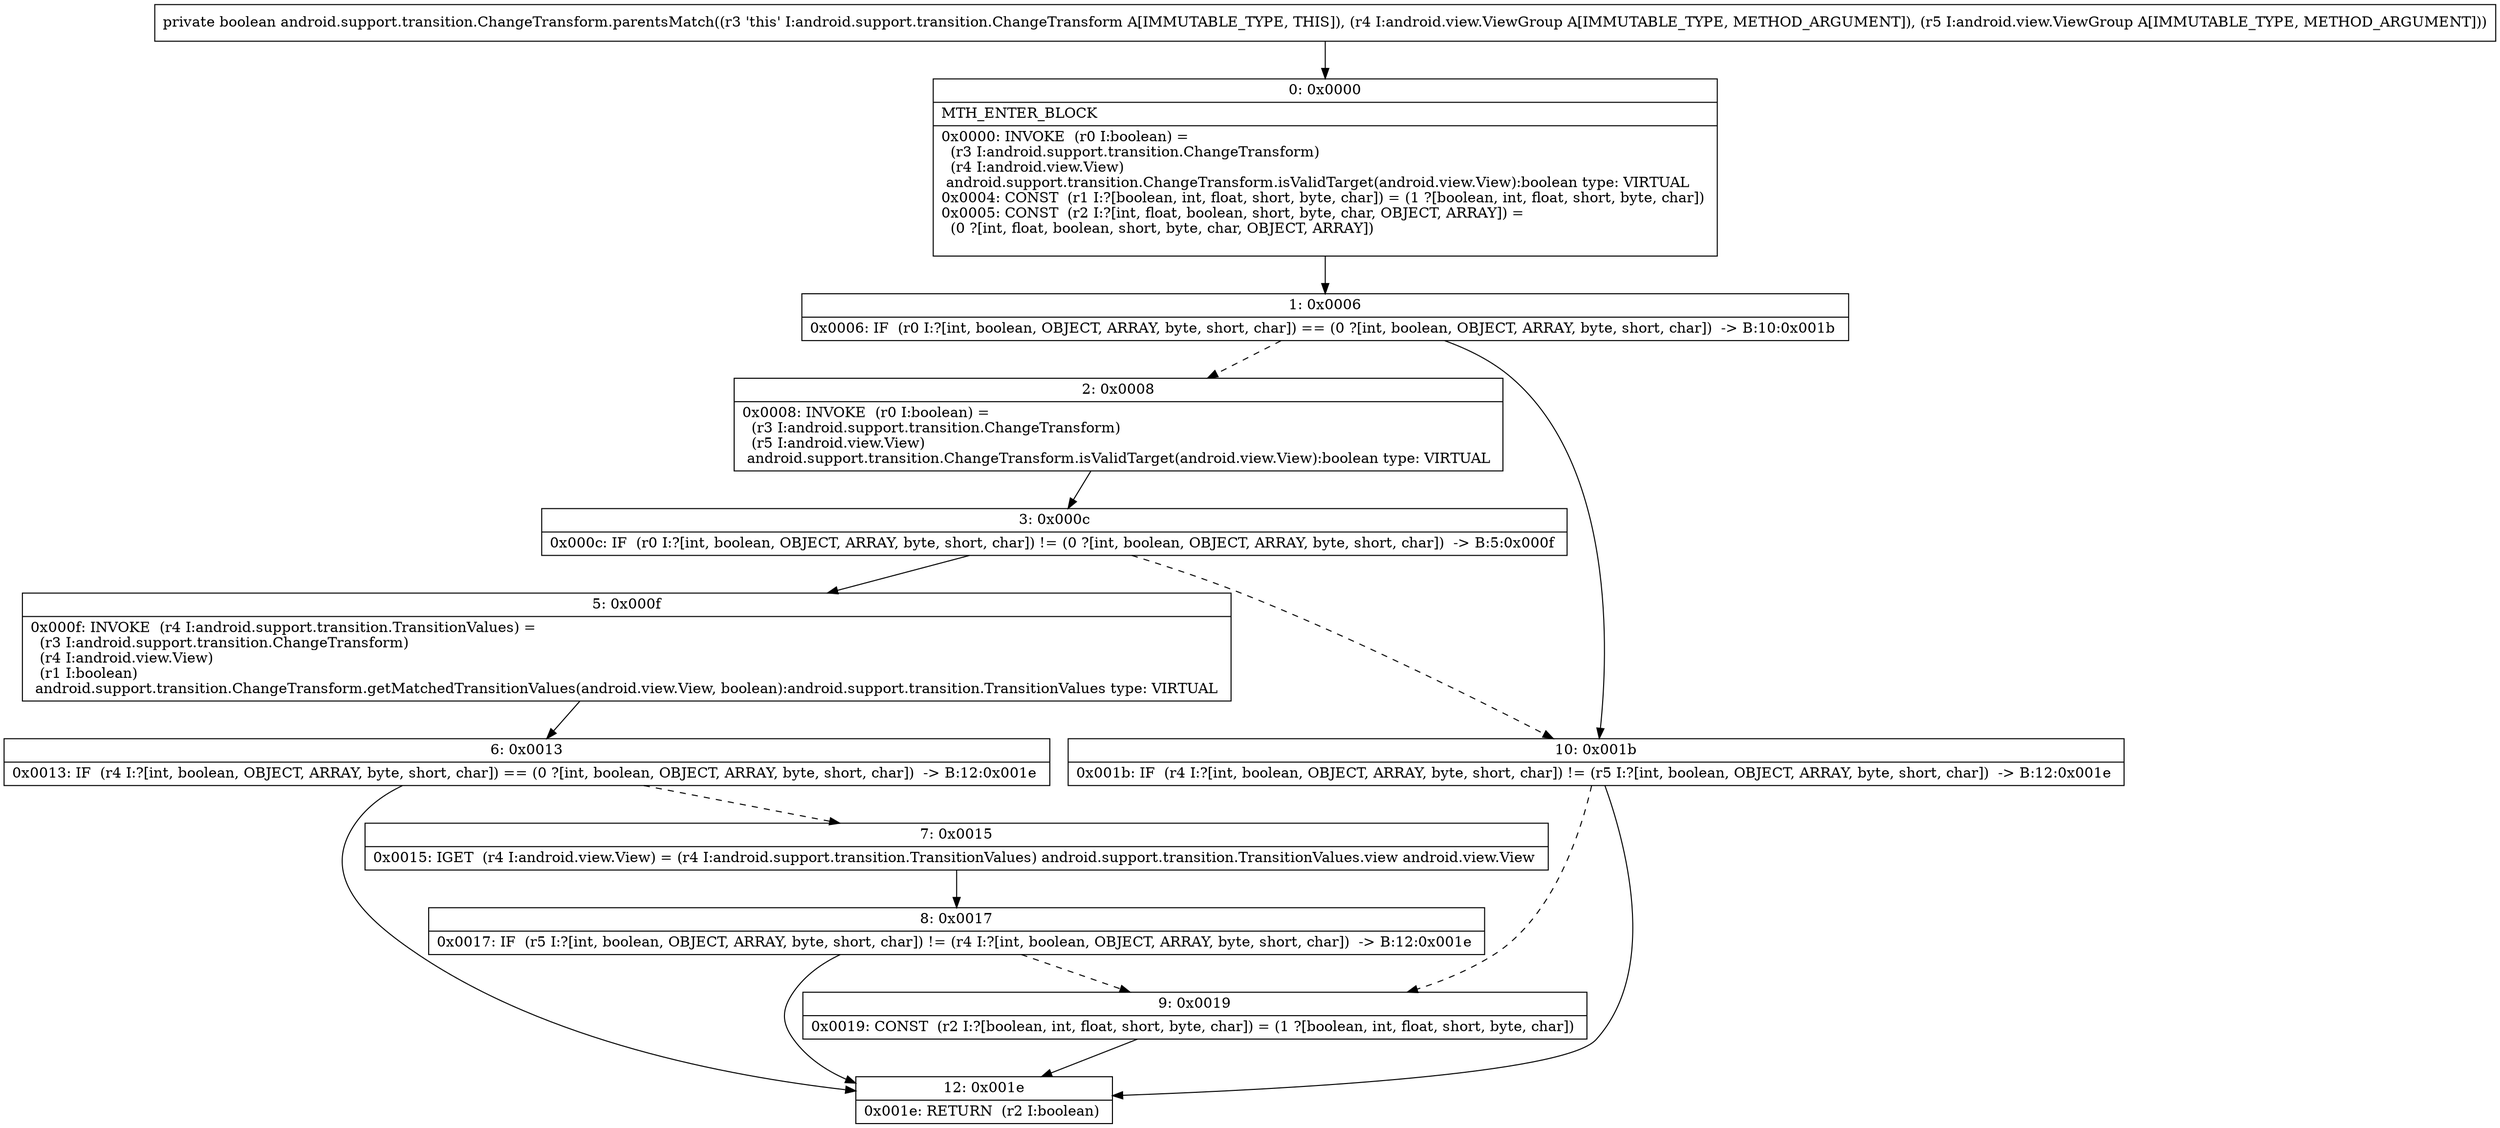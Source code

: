 digraph "CFG forandroid.support.transition.ChangeTransform.parentsMatch(Landroid\/view\/ViewGroup;Landroid\/view\/ViewGroup;)Z" {
Node_0 [shape=record,label="{0\:\ 0x0000|MTH_ENTER_BLOCK\l|0x0000: INVOKE  (r0 I:boolean) = \l  (r3 I:android.support.transition.ChangeTransform)\l  (r4 I:android.view.View)\l android.support.transition.ChangeTransform.isValidTarget(android.view.View):boolean type: VIRTUAL \l0x0004: CONST  (r1 I:?[boolean, int, float, short, byte, char]) = (1 ?[boolean, int, float, short, byte, char]) \l0x0005: CONST  (r2 I:?[int, float, boolean, short, byte, char, OBJECT, ARRAY]) = \l  (0 ?[int, float, boolean, short, byte, char, OBJECT, ARRAY])\l \l}"];
Node_1 [shape=record,label="{1\:\ 0x0006|0x0006: IF  (r0 I:?[int, boolean, OBJECT, ARRAY, byte, short, char]) == (0 ?[int, boolean, OBJECT, ARRAY, byte, short, char])  \-\> B:10:0x001b \l}"];
Node_2 [shape=record,label="{2\:\ 0x0008|0x0008: INVOKE  (r0 I:boolean) = \l  (r3 I:android.support.transition.ChangeTransform)\l  (r5 I:android.view.View)\l android.support.transition.ChangeTransform.isValidTarget(android.view.View):boolean type: VIRTUAL \l}"];
Node_3 [shape=record,label="{3\:\ 0x000c|0x000c: IF  (r0 I:?[int, boolean, OBJECT, ARRAY, byte, short, char]) != (0 ?[int, boolean, OBJECT, ARRAY, byte, short, char])  \-\> B:5:0x000f \l}"];
Node_5 [shape=record,label="{5\:\ 0x000f|0x000f: INVOKE  (r4 I:android.support.transition.TransitionValues) = \l  (r3 I:android.support.transition.ChangeTransform)\l  (r4 I:android.view.View)\l  (r1 I:boolean)\l android.support.transition.ChangeTransform.getMatchedTransitionValues(android.view.View, boolean):android.support.transition.TransitionValues type: VIRTUAL \l}"];
Node_6 [shape=record,label="{6\:\ 0x0013|0x0013: IF  (r4 I:?[int, boolean, OBJECT, ARRAY, byte, short, char]) == (0 ?[int, boolean, OBJECT, ARRAY, byte, short, char])  \-\> B:12:0x001e \l}"];
Node_7 [shape=record,label="{7\:\ 0x0015|0x0015: IGET  (r4 I:android.view.View) = (r4 I:android.support.transition.TransitionValues) android.support.transition.TransitionValues.view android.view.View \l}"];
Node_8 [shape=record,label="{8\:\ 0x0017|0x0017: IF  (r5 I:?[int, boolean, OBJECT, ARRAY, byte, short, char]) != (r4 I:?[int, boolean, OBJECT, ARRAY, byte, short, char])  \-\> B:12:0x001e \l}"];
Node_9 [shape=record,label="{9\:\ 0x0019|0x0019: CONST  (r2 I:?[boolean, int, float, short, byte, char]) = (1 ?[boolean, int, float, short, byte, char]) \l}"];
Node_10 [shape=record,label="{10\:\ 0x001b|0x001b: IF  (r4 I:?[int, boolean, OBJECT, ARRAY, byte, short, char]) != (r5 I:?[int, boolean, OBJECT, ARRAY, byte, short, char])  \-\> B:12:0x001e \l}"];
Node_12 [shape=record,label="{12\:\ 0x001e|0x001e: RETURN  (r2 I:boolean) \l}"];
MethodNode[shape=record,label="{private boolean android.support.transition.ChangeTransform.parentsMatch((r3 'this' I:android.support.transition.ChangeTransform A[IMMUTABLE_TYPE, THIS]), (r4 I:android.view.ViewGroup A[IMMUTABLE_TYPE, METHOD_ARGUMENT]), (r5 I:android.view.ViewGroup A[IMMUTABLE_TYPE, METHOD_ARGUMENT])) }"];
MethodNode -> Node_0;
Node_0 -> Node_1;
Node_1 -> Node_2[style=dashed];
Node_1 -> Node_10;
Node_2 -> Node_3;
Node_3 -> Node_5;
Node_3 -> Node_10[style=dashed];
Node_5 -> Node_6;
Node_6 -> Node_7[style=dashed];
Node_6 -> Node_12;
Node_7 -> Node_8;
Node_8 -> Node_9[style=dashed];
Node_8 -> Node_12;
Node_9 -> Node_12;
Node_10 -> Node_12;
Node_10 -> Node_9[style=dashed];
}

